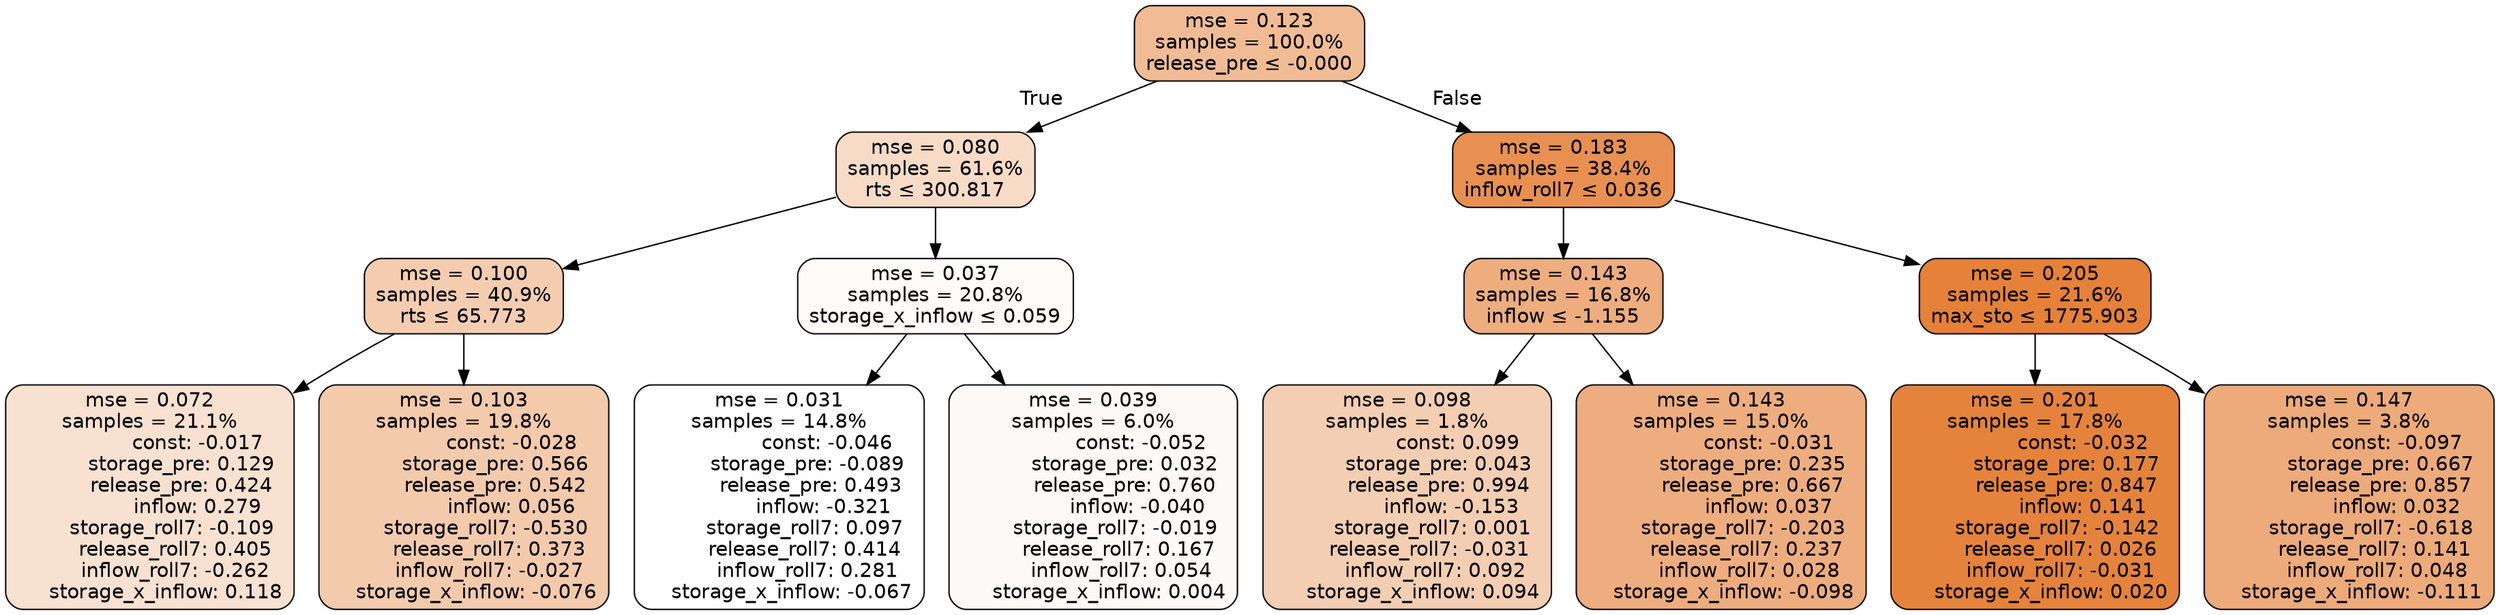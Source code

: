 digraph tree {
bgcolor="transparent"
node [shape=rectangle, style="filled, rounded", color="black", fontname=helvetica] ;
edge [fontname=helvetica] ;
	"0" [label="mse = 0.123
samples = 100.0%
release_pre &le; -0.000", fillcolor="#f1bc95"]
	"1" [label="mse = 0.080
samples = 61.6%
rts &le; 300.817", fillcolor="#f7dbc7"]
	"2" [label="mse = 0.100
samples = 40.9%
rts &le; 65.773", fillcolor="#f4cdb1"]
	"3" [label="mse = 0.072
samples = 21.1%
               const: -0.017
          storage_pre: 0.129
          release_pre: 0.424
               inflow: 0.279
       storage_roll7: -0.109
        release_roll7: 0.405
        inflow_roll7: -0.262
     storage_x_inflow: 0.118", fillcolor="#f8e1d0"]
	"4" [label="mse = 0.103
samples = 19.8%
               const: -0.028
          storage_pre: 0.566
          release_pre: 0.542
               inflow: 0.056
       storage_roll7: -0.530
        release_roll7: 0.373
        inflow_roll7: -0.027
    storage_x_inflow: -0.076", fillcolor="#f4caac"]
	"5" [label="mse = 0.037
samples = 20.8%
storage_x_inflow &le; 0.059", fillcolor="#fefbf9"]
	"6" [label="mse = 0.031
samples = 14.8%
               const: -0.046
         storage_pre: -0.089
          release_pre: 0.493
              inflow: -0.321
        storage_roll7: 0.097
        release_roll7: 0.414
         inflow_roll7: 0.281
    storage_x_inflow: -0.067", fillcolor="#ffffff"]
	"7" [label="mse = 0.039
samples = 6.0%
               const: -0.052
          storage_pre: 0.032
          release_pre: 0.760
              inflow: -0.040
       storage_roll7: -0.019
        release_roll7: 0.167
         inflow_roll7: 0.054
     storage_x_inflow: 0.004", fillcolor="#fdf9f6"]
	"8" [label="mse = 0.183
samples = 38.4%
inflow_roll7 &le; 0.036", fillcolor="#e89051"]
	"9" [label="mse = 0.143
samples = 16.8%
inflow &le; -1.155", fillcolor="#eead7f"]
	"10" [label="mse = 0.098
samples = 1.8%
                const: 0.099
          storage_pre: 0.043
          release_pre: 0.994
              inflow: -0.153
        storage_roll7: 0.001
       release_roll7: -0.031
         inflow_roll7: 0.092
     storage_x_inflow: 0.094", fillcolor="#f4ceb2"]
	"11" [label="mse = 0.143
samples = 15.0%
               const: -0.031
          storage_pre: 0.235
          release_pre: 0.667
               inflow: 0.037
       storage_roll7: -0.203
        release_roll7: 0.237
         inflow_roll7: 0.028
    storage_x_inflow: -0.098", fillcolor="#eead7f"]
	"12" [label="mse = 0.205
samples = 21.6%
max_sto &le; 1775.903", fillcolor="#e58139"]
	"13" [label="mse = 0.201
samples = 17.8%
               const: -0.032
          storage_pre: 0.177
          release_pre: 0.847
               inflow: 0.141
       storage_roll7: -0.142
        release_roll7: 0.026
        inflow_roll7: -0.031
     storage_x_inflow: 0.020", fillcolor="#e5833d"]
	"14" [label="mse = 0.147
samples = 3.8%
               const: -0.097
          storage_pre: 0.667
          release_pre: 0.857
               inflow: 0.032
       storage_roll7: -0.618
        release_roll7: 0.141
         inflow_roll7: 0.048
    storage_x_inflow: -0.111", fillcolor="#edaa7a"]

	"0" -> "1" [labeldistance=2.5, labelangle=45, headlabel="True"]
	"1" -> "2"
	"2" -> "3"
	"2" -> "4"
	"1" -> "5"
	"5" -> "6"
	"5" -> "7"
	"0" -> "8" [labeldistance=2.5, labelangle=-45, headlabel="False"]
	"8" -> "9"
	"9" -> "10"
	"9" -> "11"
	"8" -> "12"
	"12" -> "13"
	"12" -> "14"
}